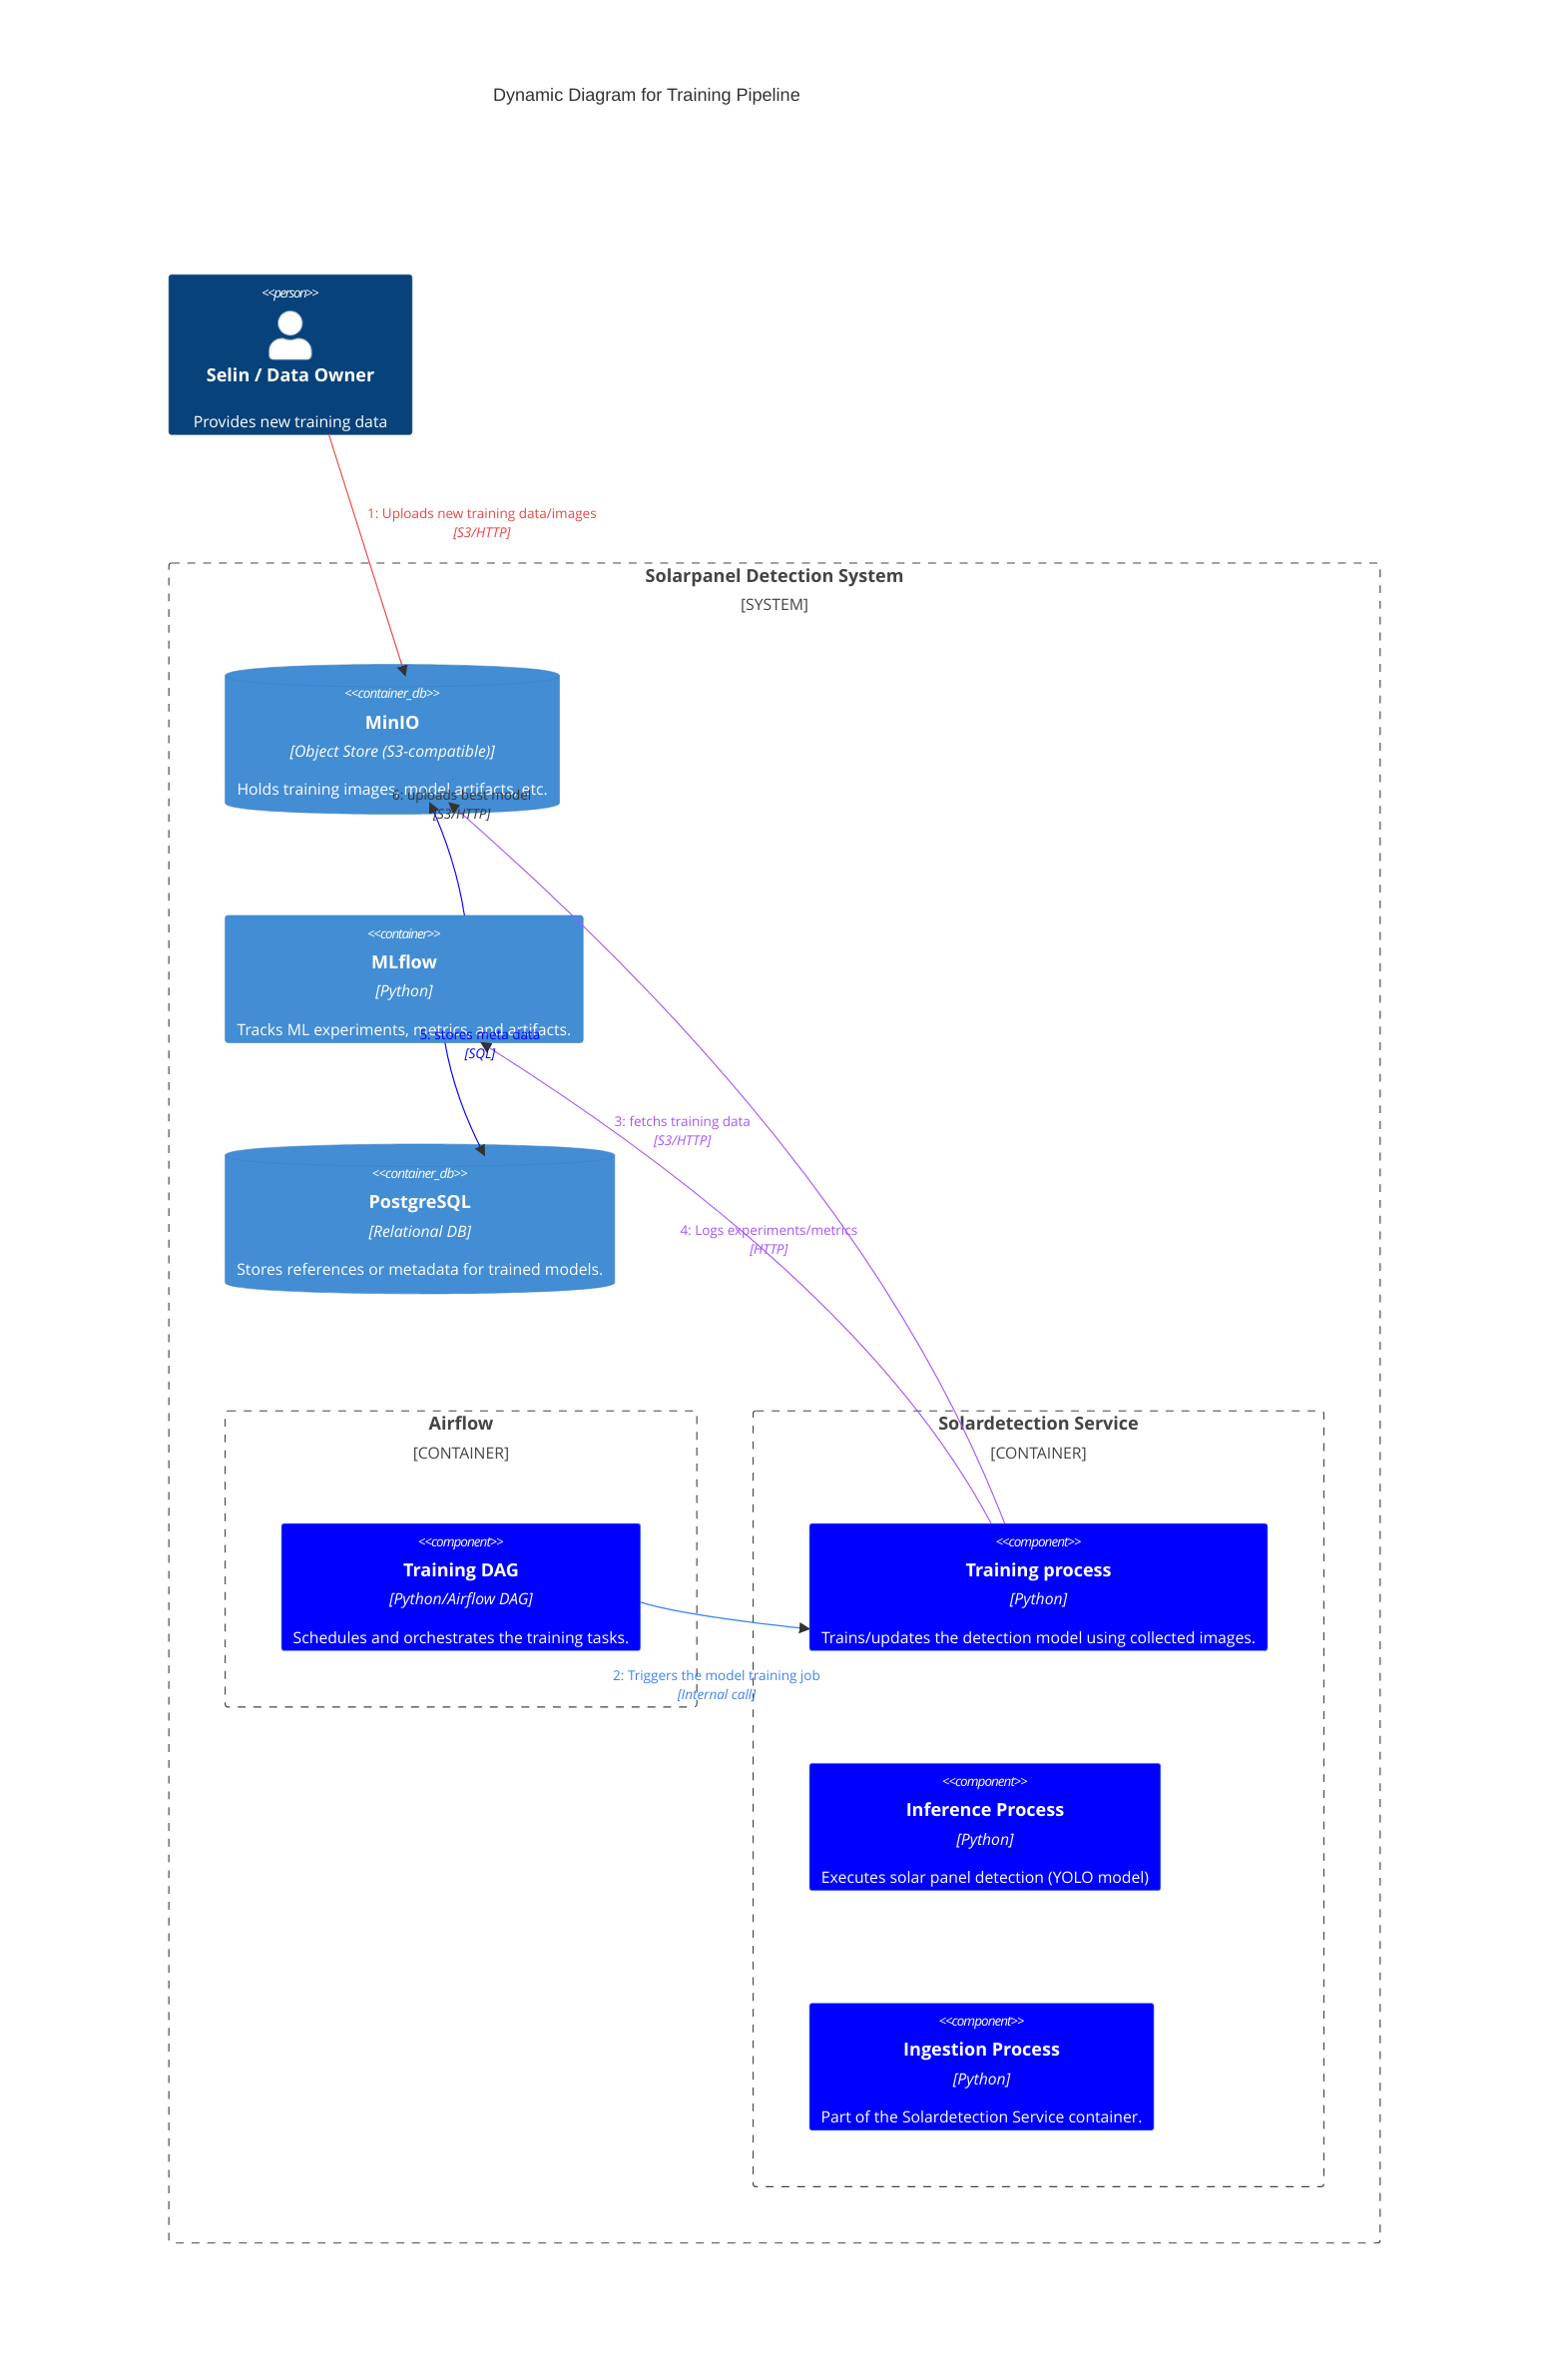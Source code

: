 C4Dynamic
title Dynamic Diagram for Training Pipeline

%% Participants and Boundaries
Person(user, "Selin / Data Owner", "Provides new training data")
System_Boundary(s, "Solarpanel Detection System") {
    ContainerDb(minio, "MinIO", "Object Store (S3-compatible)", "Holds training images, model artifacts, etc.")
    Container_Boundary(airflow, "Airflow") {
        Component(trainingDag, "Training DAG", "Python/Airflow DAG", "Schedules and orchestrates the training tasks.")
    }
    Container_Boundary(pipeline, "Solardetection Service") {
        Component(training, "Training process", "Python", "Trains/updates the detection model using collected images.")
        Component(inference, "Inference Process", "Python", "Executes solar panel detection (YOLO model)")
        Component(ingestion, "Ingestion Process", "Python", "Part of the Solardetection Service container.")
    }
    Container(mlflow, "MLflow", "Python", "Tracks ML experiments, metrics, and artifacts.")
    ContainerDb(postgres, "PostgreSQL", "Relational DB", "Stores references or metadata for trained models.")
}

%% Relationships (Training Process Flow)
Rel(user, minio, "Uploads new training data/images", "S3/HTTP")

Rel(trainingDag, training, "Triggers the model training job", "Internal call")
Rel(training, minio, "4. Loads training images", "S3/HTTP")
Rel(training, mlflow, "Logs experiments/metrics", "HTTP")
Rel(training, minio, "fetchs training data", "S3/HTTP")
Rel(mlflow, postgres, "stores meta data", "SQL")
Rel(mlflow, minio, "uploads best model", "S3/HTTP")


%% Styling for lines (optional)
UpdateElementStyle(training, $bgColor="blue")
UpdateElementStyle(trainingDag, $bgColor="blue")
UpdateElementStyle(inference, $bgColor="blue")
UpdateElementStyle(ingestion, $bgColor="blue")


UpdateRelStyle(user, minio, $textColor="#ef4444", $lineColor="#ef4444", $offsetX="0", $offsetY="-40")
UpdateRelStyle(trainingDag, training, $textColor="#3b82f6", $lineColor="#3b82f6", $offsetX="-100", $offsetY="50")
UpdateRelStyle(trainingDag, minio, $textColor="#3b82f6", $lineColor="#3b82f6", $offsetX="-140", $offsetY="-50")
UpdateRelStyle(training, minio, $textColor="#a855f7", $lineColor="#a855f7", $offsetX="-100", $offsetY="-40")
UpdateRelStyle(training, mlflow, $textColor="#a855f7", $lineColor="#a855f7", $offsetX="-50", $offsetY="-50")
UpdateRelStyle(mlflow, postgres, $textColor="blue", $lineColor="blue", $offsetX="-40", $offsetY="-60")
UpdateRelStyle(mlflow, minio, $textColor="#blue", $lineColor="blue", $offsetX="-49", $offsetY="-60")